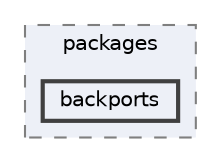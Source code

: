 digraph "C:/Users/LukeMabie/documents/Development/Password_Saver_Using_Django-master/venv/Lib/site-packages/pip/_vendor/urllib3/packages/backports"
{
 // LATEX_PDF_SIZE
  bgcolor="transparent";
  edge [fontname=Helvetica,fontsize=10,labelfontname=Helvetica,labelfontsize=10];
  node [fontname=Helvetica,fontsize=10,shape=box,height=0.2,width=0.4];
  compound=true
  subgraph clusterdir_1d8333d2e07fa7351eacf005805f525c {
    graph [ bgcolor="#edf0f7", pencolor="grey50", label="packages", fontname=Helvetica,fontsize=10 style="filled,dashed", URL="dir_1d8333d2e07fa7351eacf005805f525c.html",tooltip=""]
  dir_4ca0c5984b76bfa88deb589359cad0aa [label="backports", fillcolor="#edf0f7", color="grey25", style="filled,bold", URL="dir_4ca0c5984b76bfa88deb589359cad0aa.html",tooltip=""];
  }
}
